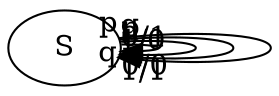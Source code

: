 digraph G {
 0 [label="S"];

 0 -> 0 [headlabel="0/0",taillabel="p"];
 0 -> 0 [headlabel="0/1",taillabel="q"];
 0 -> 0 [headlabel="1/1",taillabel="p"];
 0 -> 0 [headlabel="1/0",taillabel="q"];

}

